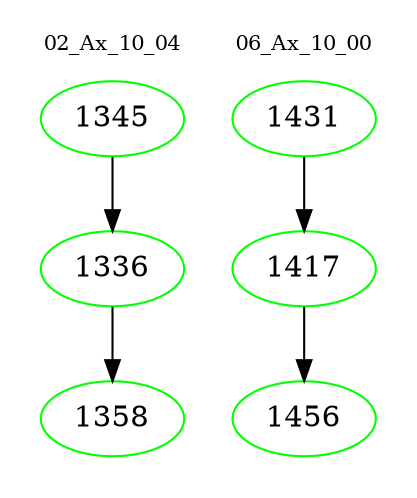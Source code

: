 digraph{
subgraph cluster_0 {
color = white
label = "02_Ax_10_04";
fontsize=10;
T0_1345 [label="1345", color="green"]
T0_1345 -> T0_1336 [color="black"]
T0_1336 [label="1336", color="green"]
T0_1336 -> T0_1358 [color="black"]
T0_1358 [label="1358", color="green"]
}
subgraph cluster_1 {
color = white
label = "06_Ax_10_00";
fontsize=10;
T1_1431 [label="1431", color="green"]
T1_1431 -> T1_1417 [color="black"]
T1_1417 [label="1417", color="green"]
T1_1417 -> T1_1456 [color="black"]
T1_1456 [label="1456", color="green"]
}
}
